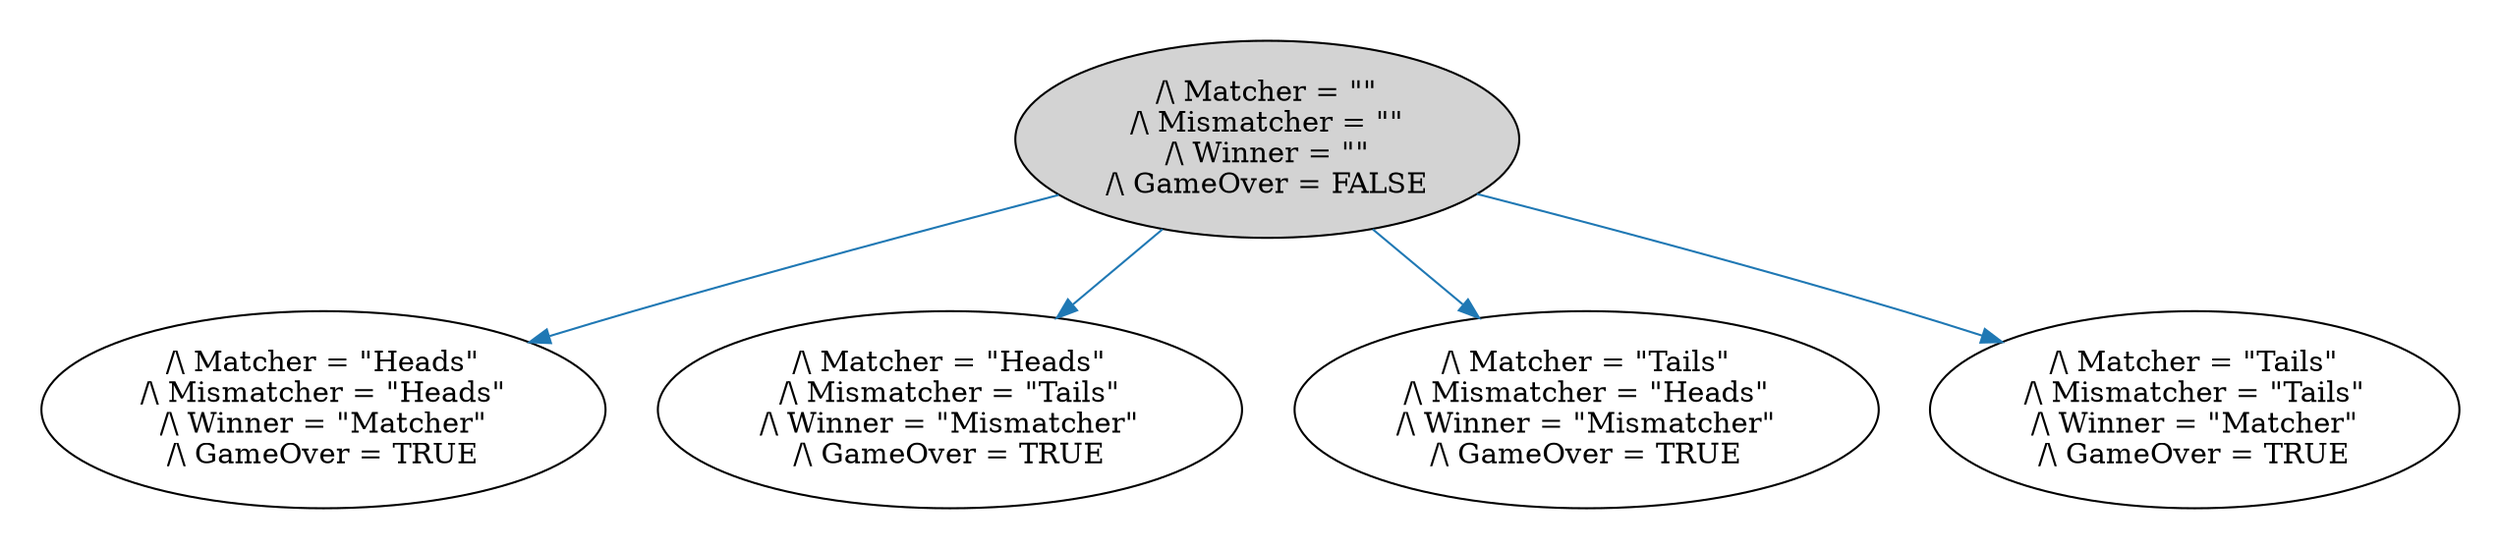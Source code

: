 strict digraph DiskGraph {
edge [colorscheme="paired12"]
nodesep=0.35;
subgraph cluster_graph {
color="white";
106839510808438794 [label="/\\ Matcher = \"\"\n/\\ Mismatcher = \"\"\n/\\ Winner = \"\"\n/\\ GameOver = FALSE",style = filled]
106839510808438794 -> 5871616432532549949 [label="",color="2",fontcolor="2"];
5871616432532549949 [label="/\\ Matcher = \"Heads\"\n/\\ Mismatcher = \"Heads\"\n/\\ Winner = \"Matcher\"\n/\\ GameOver = TRUE"];
106839510808438794 -> 7458358437214985411 [label="",color="2",fontcolor="2"];
7458358437214985411 [label="/\\ Matcher = \"Heads\"\n/\\ Mismatcher = \"Tails\"\n/\\ Winner = \"Mismatcher\"\n/\\ GameOver = TRUE"];
106839510808438794 -> -4365000759729245275 [label="",color="2",fontcolor="2"];
-4365000759729245275 [label="/\\ Matcher = \"Tails\"\n/\\ Mismatcher = \"Heads\"\n/\\ Winner = \"Mismatcher\"\n/\\ GameOver = TRUE"];
106839510808438794 -> 7341480697782469090 [label="",color="2",fontcolor="2"];
7341480697782469090 [label="/\\ Matcher = \"Tails\"\n/\\ Mismatcher = \"Tails\"\n/\\ Winner = \"Matcher\"\n/\\ GameOver = TRUE"];
{rank = same; 106839510808438794;}
}
}